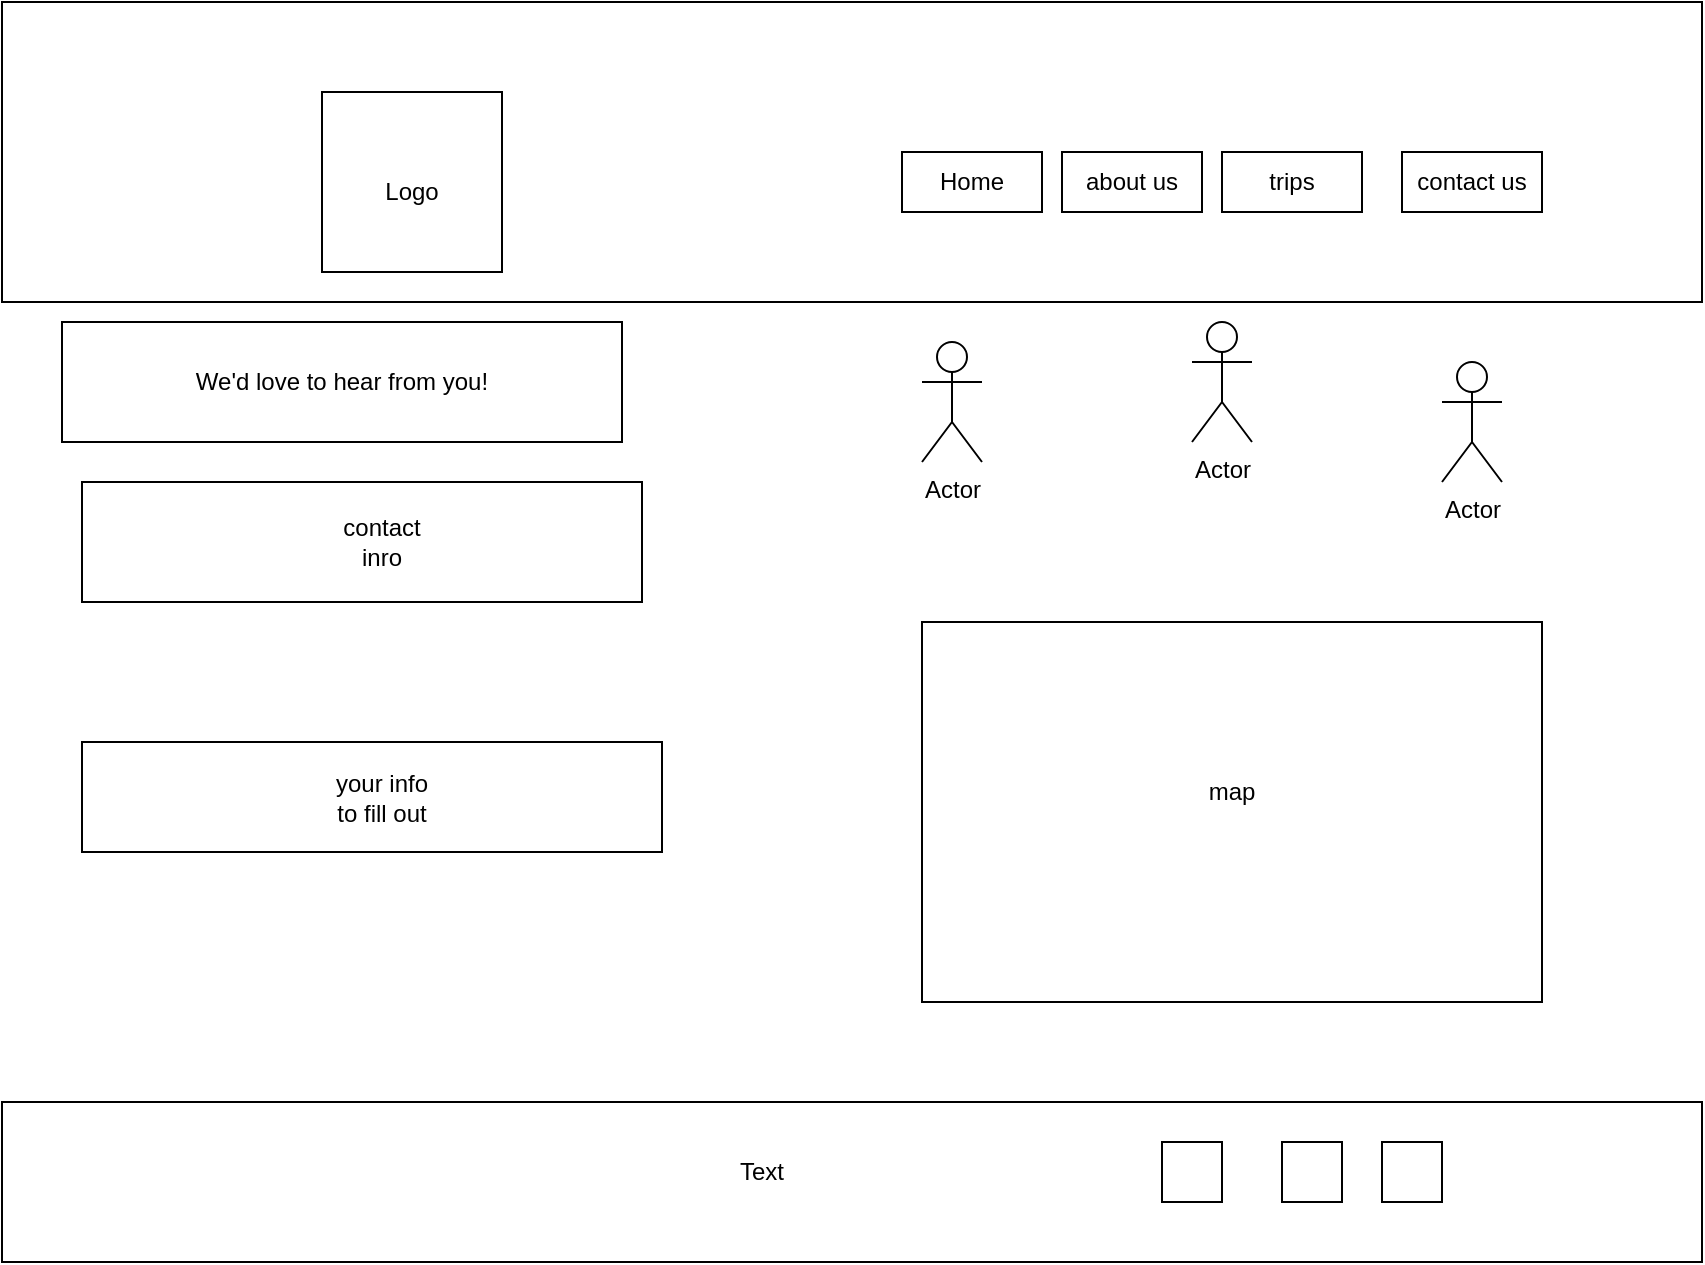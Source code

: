 <mxfile version="28.0.7">
  <diagram name="Page-1" id="ut0Z9025GnZeEeVINyWK">
    <mxGraphModel grid="1" page="1" gridSize="10" guides="1" tooltips="1" connect="1" arrows="1" fold="1" pageScale="1" pageWidth="850" pageHeight="1100" math="0" shadow="0">
      <root>
        <mxCell id="0" />
        <mxCell id="1" parent="0" />
        <mxCell id="w4h5vAPM1BayzZOdGZj_-2" style="edgeStyle=orthogonalEdgeStyle;rounded=0;orthogonalLoop=1;jettySize=auto;html=1;" edge="1" parent="1">
          <mxGeometry relative="1" as="geometry">
            <mxPoint x="80" y="149.2" as="targetPoint" />
            <mxPoint x="100" y="140" as="sourcePoint" />
          </mxGeometry>
        </mxCell>
        <mxCell id="w4h5vAPM1BayzZOdGZj_-1" value="" style="rounded=0;whiteSpace=wrap;html=1;" vertex="1" parent="1">
          <mxGeometry y="10" width="850" height="150" as="geometry" />
        </mxCell>
        <mxCell id="w4h5vAPM1BayzZOdGZj_-5" value="" style="whiteSpace=wrap;html=1;aspect=fixed;" vertex="1" parent="1">
          <mxGeometry x="160" y="55" width="90" height="90" as="geometry" />
        </mxCell>
        <mxCell id="w4h5vAPM1BayzZOdGZj_-6" value="" style="rounded=0;whiteSpace=wrap;html=1;" vertex="1" parent="1">
          <mxGeometry x="530" y="85" width="70" height="30" as="geometry" />
        </mxCell>
        <mxCell id="w4h5vAPM1BayzZOdGZj_-7" value="" style="whiteSpace=wrap;html=1;" vertex="1" parent="1">
          <mxGeometry x="610" y="85" width="70" height="30" as="geometry" />
        </mxCell>
        <mxCell id="w4h5vAPM1BayzZOdGZj_-9" value="" style="rounded=0;whiteSpace=wrap;html=1;" vertex="1" parent="1">
          <mxGeometry x="450" y="85" width="70" height="30" as="geometry" />
        </mxCell>
        <mxCell id="w4h5vAPM1BayzZOdGZj_-10" value="" style="rounded=0;whiteSpace=wrap;html=1;" vertex="1" parent="1">
          <mxGeometry x="700" y="85" width="70" height="30" as="geometry" />
        </mxCell>
        <mxCell id="w4h5vAPM1BayzZOdGZj_-11" value="Logo" style="text;html=1;align=center;verticalAlign=middle;whiteSpace=wrap;rounded=0;" vertex="1" parent="1">
          <mxGeometry x="175" y="90" width="60" height="30" as="geometry" />
        </mxCell>
        <mxCell id="w4h5vAPM1BayzZOdGZj_-12" value="contact us" style="text;html=1;align=center;verticalAlign=middle;whiteSpace=wrap;rounded=0;" vertex="1" parent="1">
          <mxGeometry x="705" y="85" width="60" height="30" as="geometry" />
        </mxCell>
        <mxCell id="w4h5vAPM1BayzZOdGZj_-13" value="trips" style="text;html=1;align=center;verticalAlign=middle;whiteSpace=wrap;rounded=0;" vertex="1" parent="1">
          <mxGeometry x="615" y="85" width="60" height="30" as="geometry" />
        </mxCell>
        <mxCell id="w4h5vAPM1BayzZOdGZj_-14" value="about us" style="text;html=1;align=center;verticalAlign=middle;whiteSpace=wrap;rounded=0;" vertex="1" parent="1">
          <mxGeometry x="535" y="85" width="60" height="30" as="geometry" />
        </mxCell>
        <mxCell id="w4h5vAPM1BayzZOdGZj_-15" value="Home" style="text;html=1;align=center;verticalAlign=middle;whiteSpace=wrap;rounded=0;" vertex="1" parent="1">
          <mxGeometry x="455" y="85" width="60" height="30" as="geometry" />
        </mxCell>
        <mxCell id="w4h5vAPM1BayzZOdGZj_-16" value="We&#39;d love to hear from you!" style="rounded=0;whiteSpace=wrap;html=1;" vertex="1" parent="1">
          <mxGeometry x="30" y="170" width="280" height="60" as="geometry" />
        </mxCell>
        <mxCell id="w4h5vAPM1BayzZOdGZj_-18" value="" style="rounded=0;whiteSpace=wrap;html=1;" vertex="1" parent="1">
          <mxGeometry y="560" width="850" height="80" as="geometry" />
        </mxCell>
        <mxCell id="w4h5vAPM1BayzZOdGZj_-19" value="" style="whiteSpace=wrap;html=1;aspect=fixed;" vertex="1" parent="1">
          <mxGeometry x="640" y="580" width="30" height="30" as="geometry" />
        </mxCell>
        <mxCell id="w4h5vAPM1BayzZOdGZj_-20" value="" style="whiteSpace=wrap;html=1;aspect=fixed;" vertex="1" parent="1">
          <mxGeometry x="690" y="580" width="30" height="30" as="geometry" />
        </mxCell>
        <mxCell id="w4h5vAPM1BayzZOdGZj_-21" value="" style="whiteSpace=wrap;html=1;aspect=fixed;" vertex="1" parent="1">
          <mxGeometry x="580" y="580" width="30" height="30" as="geometry" />
        </mxCell>
        <mxCell id="w4h5vAPM1BayzZOdGZj_-24" value="Text" style="text;html=1;align=center;verticalAlign=middle;whiteSpace=wrap;rounded=0;" vertex="1" parent="1">
          <mxGeometry x="270" y="580" width="220" height="30" as="geometry" />
        </mxCell>
        <mxCell id="w4h5vAPM1BayzZOdGZj_-25" value="" style="rounded=0;whiteSpace=wrap;html=1;" vertex="1" parent="1">
          <mxGeometry x="40" y="250" width="280" height="60" as="geometry" />
        </mxCell>
        <mxCell id="w4h5vAPM1BayzZOdGZj_-26" value="contact inro" style="text;html=1;align=center;verticalAlign=middle;whiteSpace=wrap;rounded=0;" vertex="1" parent="1">
          <mxGeometry x="160" y="265" width="60" height="30" as="geometry" />
        </mxCell>
        <mxCell id="w4h5vAPM1BayzZOdGZj_-27" value="" style="rounded=0;whiteSpace=wrap;html=1;" vertex="1" parent="1">
          <mxGeometry x="40" y="380" width="290" height="55" as="geometry" />
        </mxCell>
        <mxCell id="w4h5vAPM1BayzZOdGZj_-30" value="your info to fill out" style="text;html=1;align=center;verticalAlign=middle;whiteSpace=wrap;rounded=0;" vertex="1" parent="1">
          <mxGeometry x="160" y="392.5" width="60" height="30" as="geometry" />
        </mxCell>
        <mxCell id="w4h5vAPM1BayzZOdGZj_-31" value="" style="rounded=0;whiteSpace=wrap;html=1;" vertex="1" parent="1">
          <mxGeometry x="460" y="320" width="310" height="190" as="geometry" />
        </mxCell>
        <mxCell id="w4h5vAPM1BayzZOdGZj_-32" value="map" style="text;html=1;align=center;verticalAlign=middle;whiteSpace=wrap;rounded=0;" vertex="1" parent="1">
          <mxGeometry x="585" y="390" width="60" height="30" as="geometry" />
        </mxCell>
        <mxCell id="w4h5vAPM1BayzZOdGZj_-33" value="Actor" style="shape=umlActor;verticalLabelPosition=bottom;verticalAlign=top;html=1;outlineConnect=0;" vertex="1" parent="1">
          <mxGeometry x="460" y="180" width="30" height="60" as="geometry" />
        </mxCell>
        <mxCell id="w4h5vAPM1BayzZOdGZj_-34" value="Actor" style="shape=umlActor;verticalLabelPosition=bottom;verticalAlign=top;html=1;outlineConnect=0;" vertex="1" parent="1">
          <mxGeometry x="720" y="190" width="30" height="60" as="geometry" />
        </mxCell>
        <mxCell id="w4h5vAPM1BayzZOdGZj_-35" value="Actor" style="shape=umlActor;verticalLabelPosition=bottom;verticalAlign=top;html=1;outlineConnect=0;" vertex="1" parent="1">
          <mxGeometry x="595" y="170" width="30" height="60" as="geometry" />
        </mxCell>
      </root>
    </mxGraphModel>
  </diagram>
</mxfile>
